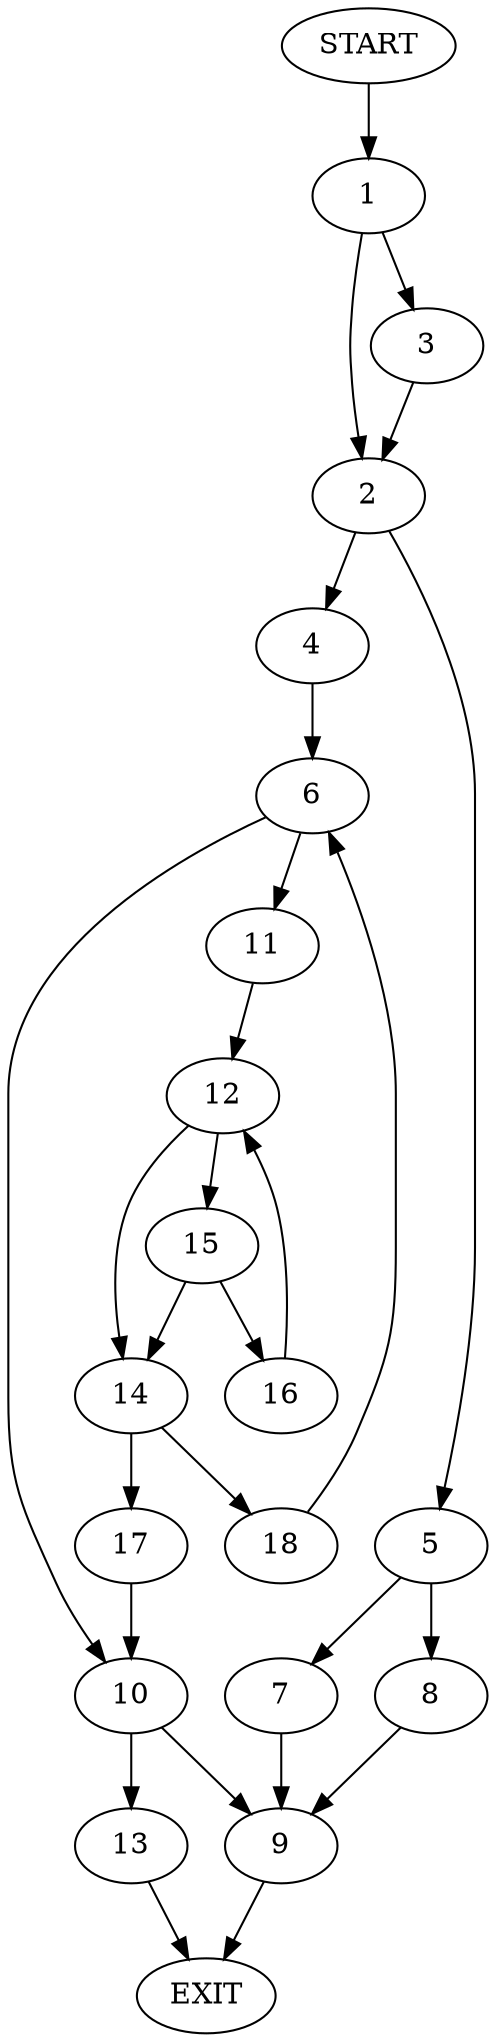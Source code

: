 digraph {
0 [label="START"]
19 [label="EXIT"]
0 -> 1
1 -> 2
1 -> 3
2 -> 4
2 -> 5
3 -> 2
4 -> 6
5 -> 7
5 -> 8
8 -> 9
7 -> 9
9 -> 19
6 -> 10
6 -> 11
11 -> 12
10 -> 13
10 -> 9
12 -> 14
12 -> 15
15 -> 16
15 -> 14
14 -> 17
14 -> 18
16 -> 12
18 -> 6
17 -> 10
13 -> 19
}
